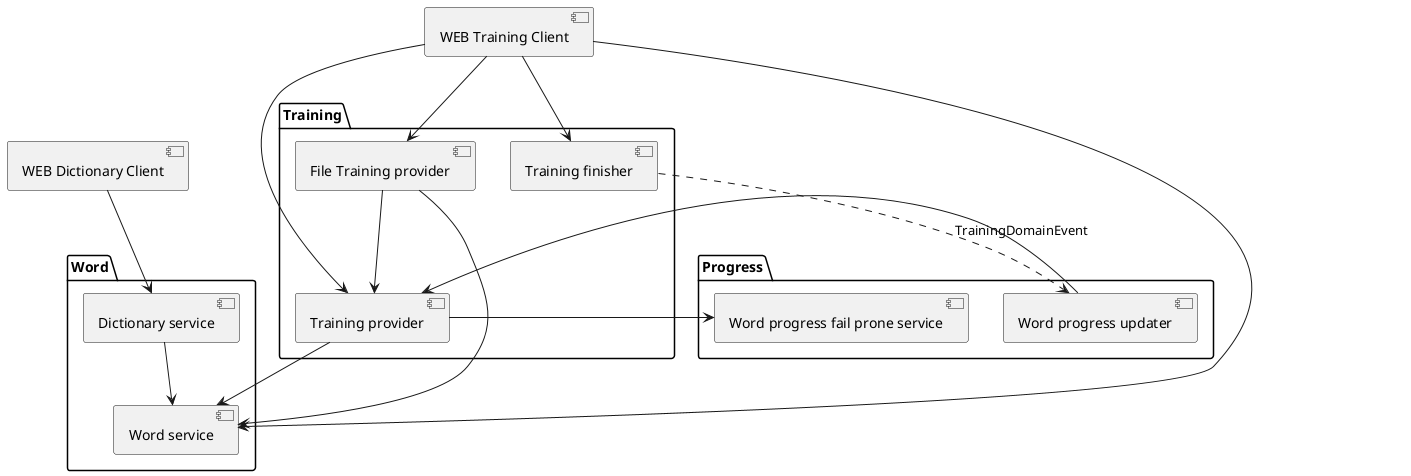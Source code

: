 @startuml

package "Training" {
  [Training finisher] as TrainingFinisher
  [Training provider] as TrainingProvider
  [File Training provider] as FileTrainingProvider
}

package "Progress" {
  [Word progress updater] as WordProgressUpdater
  [Word progress fail prone service] as WordProgressFailProneService
}

package "Word" {
  [Word service] as WordService
  [Dictionary service] as DictionaryService
}

[WEB Training Client] as WebTClient
[WEB Dictionary Client] as WebDClient

WebTClient --> TrainingProvider
WebTClient --> FileTrainingProvider
WebTClient --> TrainingFinisher
WebTClient --> WordService
WebDClient --> DictionaryService
TrainingProvider --> WordService
TrainingProvider --> WordProgressFailProneService
TrainingFinisher ..> WordProgressUpdater: TrainingDomainEvent
DictionaryService --> WordService
WordProgressUpdater --> TrainingProvider
FileTrainingProvider --> TrainingProvider
FileTrainingProvider --> WordService

@enduml
